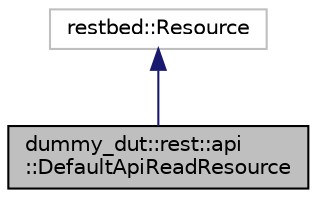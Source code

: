 digraph "dummy_dut::rest::api::DefaultApiReadResource"
{
 // LATEX_PDF_SIZE
  edge [fontname="Helvetica",fontsize="10",labelfontname="Helvetica",labelfontsize="10"];
  node [fontname="Helvetica",fontsize="10",shape=record];
  Node1 [label="dummy_dut::rest::api\l::DefaultApiReadResource",height=0.2,width=0.4,color="black", fillcolor="grey75", style="filled", fontcolor="black",tooltip="Subscribe client to receive messages from dummy DuT"];
  Node2 -> Node1 [dir="back",color="midnightblue",fontsize="10",style="solid",fontname="Helvetica"];
  Node2 [label="restbed::Resource",height=0.2,width=0.4,color="grey75", fillcolor="white", style="filled",tooltip=" "];
}
